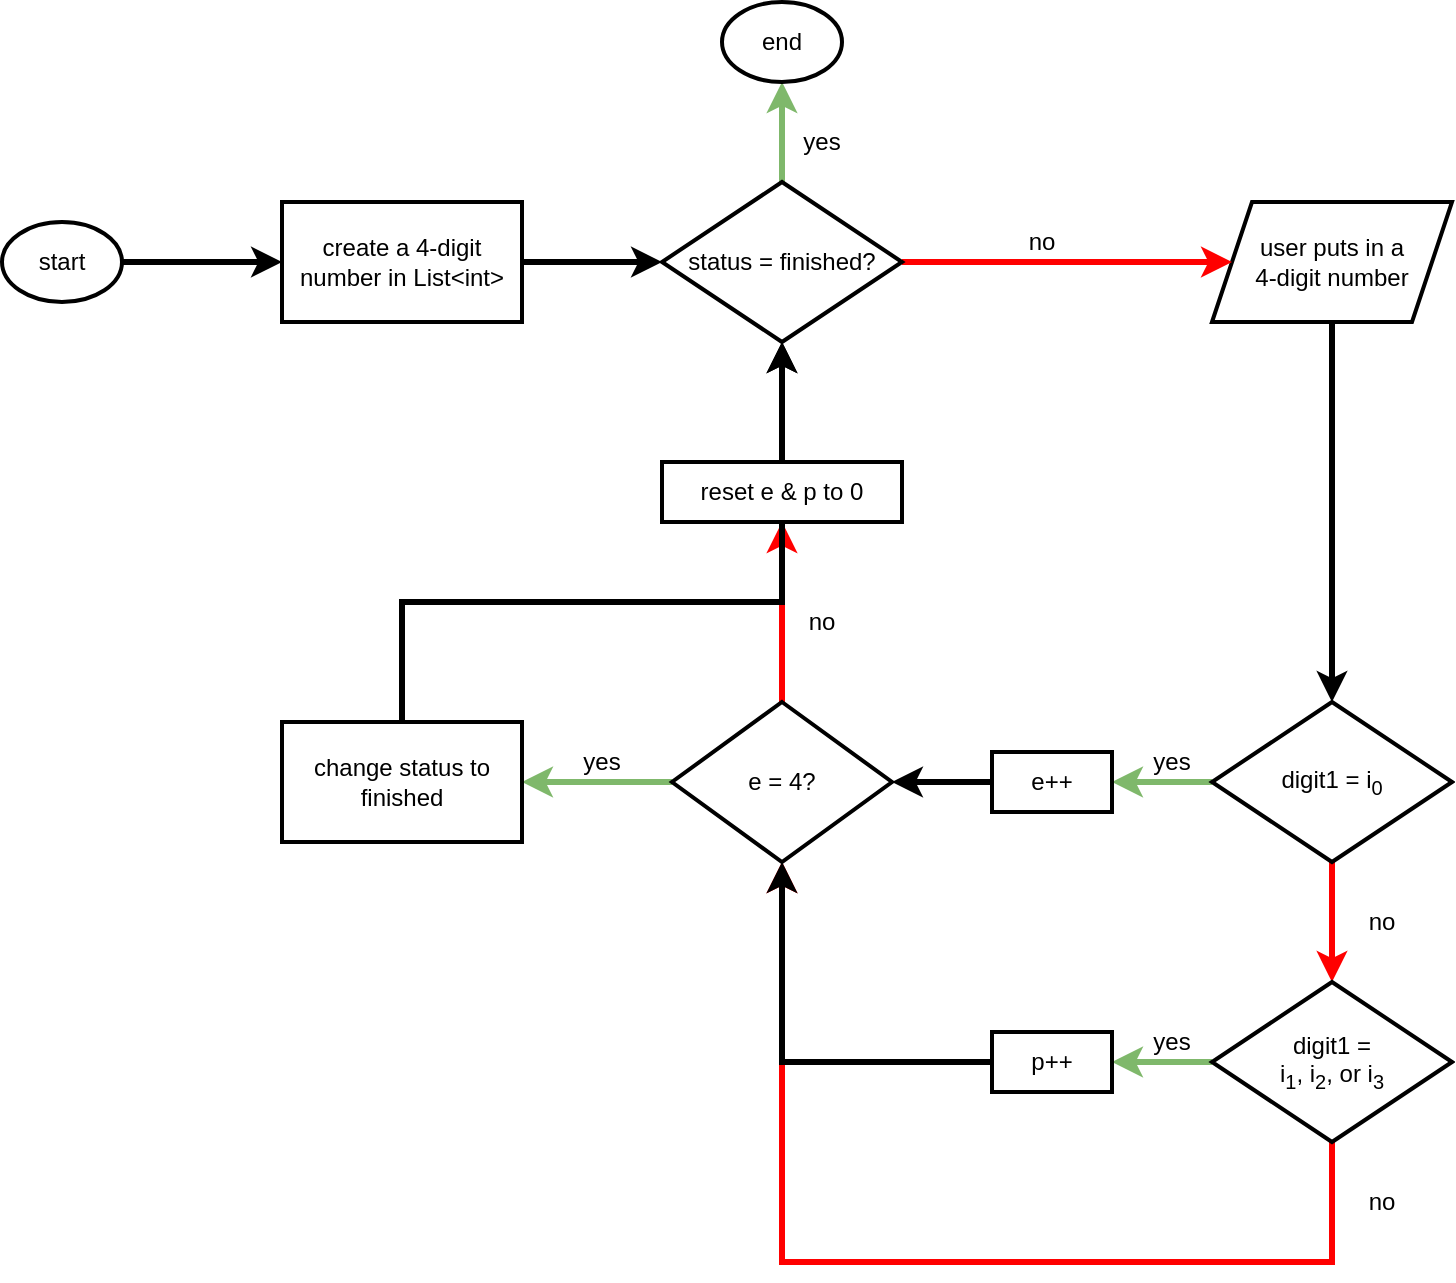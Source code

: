 <mxfile version="14.2.3" type="device" pages="3"><diagram id="eEEWntIweANcmAyibIgE" name="flowchart"><mxGraphModel dx="830" dy="696" grid="1" gridSize="10" guides="1" tooltips="1" connect="1" arrows="1" fold="1" page="1" pageScale="1" pageWidth="850" pageHeight="1100" math="0" shadow="0"><root><mxCell id="0"/><mxCell id="1" parent="0"/><mxCell id="wAcMHxJRF0NlVp4YO6au-5" value="" style="edgeStyle=orthogonalEdgeStyle;rounded=0;orthogonalLoop=1;jettySize=auto;html=1;strokeWidth=3;" parent="1" source="wAcMHxJRF0NlVp4YO6au-1" target="wAcMHxJRF0NlVp4YO6au-4" edge="1"><mxGeometry relative="1" as="geometry"/></mxCell><mxCell id="wAcMHxJRF0NlVp4YO6au-1" value="start" style="strokeWidth=2;html=1;shape=mxgraph.flowchart.start_1;whiteSpace=wrap;" parent="1" vertex="1"><mxGeometry x="40" y="290" width="60" height="40" as="geometry"/></mxCell><mxCell id="dHB0d3CoEUEIzUKpdXaI-4" value="" style="edgeStyle=orthogonalEdgeStyle;rounded=0;orthogonalLoop=1;jettySize=auto;html=1;strokeWidth=3;" parent="1" source="wAcMHxJRF0NlVp4YO6au-4" target="dHB0d3CoEUEIzUKpdXaI-3" edge="1"><mxGeometry relative="1" as="geometry"/></mxCell><mxCell id="wAcMHxJRF0NlVp4YO6au-4" value="create a 4-digit number in List&amp;lt;int&amp;gt;" style="whiteSpace=wrap;html=1;strokeWidth=2;" parent="1" vertex="1"><mxGeometry x="180" y="280" width="120" height="60" as="geometry"/></mxCell><mxCell id="wAcMHxJRF0NlVp4YO6au-13" value="" style="edgeStyle=orthogonalEdgeStyle;rounded=0;orthogonalLoop=1;jettySize=auto;html=1;strokeWidth=3;" parent="1" source="wAcMHxJRF0NlVp4YO6au-10" target="wAcMHxJRF0NlVp4YO6au-12" edge="1"><mxGeometry relative="1" as="geometry"/></mxCell><mxCell id="wAcMHxJRF0NlVp4YO6au-10" value="user puts in a&lt;br&gt;4-digit number" style="shape=parallelogram;perimeter=parallelogramPerimeter;whiteSpace=wrap;html=1;fixedSize=1;strokeWidth=2;" parent="1" vertex="1"><mxGeometry x="645" y="280" width="120" height="60" as="geometry"/></mxCell><mxCell id="wAcMHxJRF0NlVp4YO6au-15" value="" style="edgeStyle=orthogonalEdgeStyle;rounded=0;orthogonalLoop=1;jettySize=auto;html=1;fillColor=#6d8764;endSize=6;strokeWidth=3;strokeColor=#7FB86B;" parent="1" source="wAcMHxJRF0NlVp4YO6au-12" target="wAcMHxJRF0NlVp4YO6au-14" edge="1"><mxGeometry relative="1" as="geometry"/></mxCell><mxCell id="wAcMHxJRF0NlVp4YO6au-17" value="" style="edgeStyle=orthogonalEdgeStyle;rounded=0;orthogonalLoop=1;jettySize=auto;html=1;endSize=6;strokeWidth=3;fillColor=#e51400;strokeColor=#FF0000;" parent="1" source="wAcMHxJRF0NlVp4YO6au-12" target="wAcMHxJRF0NlVp4YO6au-16" edge="1"><mxGeometry relative="1" as="geometry"/></mxCell><mxCell id="wAcMHxJRF0NlVp4YO6au-12" value="digit1 = i&lt;sub&gt;0&lt;/sub&gt;" style="rhombus;whiteSpace=wrap;html=1;strokeWidth=2;" parent="1" vertex="1"><mxGeometry x="645" y="530" width="120" height="80" as="geometry"/></mxCell><mxCell id="wAcMHxJRF0NlVp4YO6au-21" value="" style="edgeStyle=orthogonalEdgeStyle;rounded=0;orthogonalLoop=1;jettySize=auto;html=1;endSize=6;strokeWidth=3;" parent="1" source="wAcMHxJRF0NlVp4YO6au-14" target="wAcMHxJRF0NlVp4YO6au-20" edge="1"><mxGeometry relative="1" as="geometry"/></mxCell><mxCell id="wAcMHxJRF0NlVp4YO6au-14" value="e++" style="whiteSpace=wrap;html=1;strokeWidth=2;" parent="1" vertex="1"><mxGeometry x="535" y="555" width="60" height="30" as="geometry"/></mxCell><mxCell id="wAcMHxJRF0NlVp4YO6au-19" value="" style="edgeStyle=orthogonalEdgeStyle;rounded=0;orthogonalLoop=1;jettySize=auto;html=1;endSize=6;strokeWidth=3;fillColor=#6d8764;strokeColor=#7FB86B;" parent="1" source="wAcMHxJRF0NlVp4YO6au-16" target="wAcMHxJRF0NlVp4YO6au-18" edge="1"><mxGeometry relative="1" as="geometry"/></mxCell><mxCell id="dHB0d3CoEUEIzUKpdXaI-10" style="edgeStyle=orthogonalEdgeStyle;rounded=0;orthogonalLoop=1;jettySize=auto;html=1;strokeWidth=3;fillColor=#e51400;strokeColor=#FF0000;" parent="1" source="wAcMHxJRF0NlVp4YO6au-16" target="wAcMHxJRF0NlVp4YO6au-20" edge="1"><mxGeometry relative="1" as="geometry"><Array as="points"><mxPoint x="705" y="810"/><mxPoint x="430" y="810"/></Array></mxGeometry></mxCell><mxCell id="wAcMHxJRF0NlVp4YO6au-16" value="digit1 = &lt;br&gt;i&lt;sub&gt;1&lt;/sub&gt;, i&lt;sub&gt;2&lt;/sub&gt;, or i&lt;sub&gt;3&lt;/sub&gt;" style="rhombus;whiteSpace=wrap;html=1;strokeWidth=2;" parent="1" vertex="1"><mxGeometry x="645" y="670" width="120" height="80" as="geometry"/></mxCell><mxCell id="dHB0d3CoEUEIzUKpdXaI-7" style="edgeStyle=orthogonalEdgeStyle;rounded=0;orthogonalLoop=1;jettySize=auto;html=1;strokeWidth=3;" parent="1" source="wAcMHxJRF0NlVp4YO6au-18" target="wAcMHxJRF0NlVp4YO6au-20" edge="1"><mxGeometry relative="1" as="geometry"/></mxCell><mxCell id="wAcMHxJRF0NlVp4YO6au-18" value="p++" style="whiteSpace=wrap;html=1;strokeWidth=2;" parent="1" vertex="1"><mxGeometry x="535" y="695" width="60" height="30" as="geometry"/></mxCell><mxCell id="dHB0d3CoEUEIzUKpdXaI-2" value="" style="edgeStyle=orthogonalEdgeStyle;rounded=0;orthogonalLoop=1;jettySize=auto;html=1;strokeWidth=3;strokeColor=#7FB86B;" parent="1" source="wAcMHxJRF0NlVp4YO6au-20" target="dHB0d3CoEUEIzUKpdXaI-1" edge="1"><mxGeometry relative="1" as="geometry"/></mxCell><mxCell id="dHB0d3CoEUEIzUKpdXaI-12" value="" style="edgeStyle=orthogonalEdgeStyle;rounded=0;orthogonalLoop=1;jettySize=auto;html=1;strokeWidth=3;fillColor=#e51400;strokeColor=#FF0000;" parent="1" source="wAcMHxJRF0NlVp4YO6au-20" target="dHB0d3CoEUEIzUKpdXaI-11" edge="1"><mxGeometry relative="1" as="geometry"/></mxCell><mxCell id="wAcMHxJRF0NlVp4YO6au-20" value="e = 4?" style="rhombus;whiteSpace=wrap;html=1;strokeWidth=2;" parent="1" vertex="1"><mxGeometry x="375" y="530" width="110" height="80" as="geometry"/></mxCell><mxCell id="dHB0d3CoEUEIzUKpdXaI-21" style="edgeStyle=orthogonalEdgeStyle;rounded=0;orthogonalLoop=1;jettySize=auto;html=1;strokeColor=#000000;strokeWidth=3;" parent="1" source="dHB0d3CoEUEIzUKpdXaI-1" target="dHB0d3CoEUEIzUKpdXaI-3" edge="1"><mxGeometry relative="1" as="geometry"><Array as="points"><mxPoint x="240" y="480"/><mxPoint x="430" y="480"/></Array></mxGeometry></mxCell><mxCell id="dHB0d3CoEUEIzUKpdXaI-1" value="change status to finished" style="whiteSpace=wrap;html=1;strokeWidth=2;" parent="1" vertex="1"><mxGeometry x="180" y="540" width="120" height="60" as="geometry"/></mxCell><mxCell id="dHB0d3CoEUEIzUKpdXaI-5" style="edgeStyle=orthogonalEdgeStyle;rounded=0;orthogonalLoop=1;jettySize=auto;html=1;fillColor=#e51400;strokeWidth=3;strokeColor=#FF0000;" parent="1" source="dHB0d3CoEUEIzUKpdXaI-3" target="wAcMHxJRF0NlVp4YO6au-10" edge="1"><mxGeometry relative="1" as="geometry"/></mxCell><mxCell id="dHB0d3CoEUEIzUKpdXaI-23" value="" style="edgeStyle=orthogonalEdgeStyle;rounded=0;orthogonalLoop=1;jettySize=auto;html=1;strokeWidth=3;strokeColor=#7FB86B;" parent="1" source="dHB0d3CoEUEIzUKpdXaI-3" target="dHB0d3CoEUEIzUKpdXaI-22" edge="1"><mxGeometry relative="1" as="geometry"/></mxCell><mxCell id="dHB0d3CoEUEIzUKpdXaI-3" value="status = finished?" style="rhombus;whiteSpace=wrap;html=1;strokeWidth=2;" parent="1" vertex="1"><mxGeometry x="370" y="270" width="120" height="80" as="geometry"/></mxCell><mxCell id="dHB0d3CoEUEIzUKpdXaI-13" style="edgeStyle=orthogonalEdgeStyle;rounded=0;orthogonalLoop=1;jettySize=auto;html=1;strokeWidth=3;" parent="1" source="dHB0d3CoEUEIzUKpdXaI-11" target="dHB0d3CoEUEIzUKpdXaI-3" edge="1"><mxGeometry relative="1" as="geometry"/></mxCell><mxCell id="dHB0d3CoEUEIzUKpdXaI-11" value="reset e &amp;amp; p to 0" style="whiteSpace=wrap;html=1;strokeWidth=2;" parent="1" vertex="1"><mxGeometry x="370" y="410" width="120" height="30" as="geometry"/></mxCell><mxCell id="dHB0d3CoEUEIzUKpdXaI-14" value="yes" style="text;html=1;strokeColor=none;fillColor=none;align=center;verticalAlign=middle;whiteSpace=wrap;rounded=0;" parent="1" vertex="1"><mxGeometry x="605" y="550" width="40" height="20" as="geometry"/></mxCell><mxCell id="dHB0d3CoEUEIzUKpdXaI-15" value="no" style="text;html=1;strokeColor=none;fillColor=none;align=center;verticalAlign=middle;whiteSpace=wrap;rounded=0;" parent="1" vertex="1"><mxGeometry x="430" y="480" width="40" height="20" as="geometry"/></mxCell><mxCell id="dHB0d3CoEUEIzUKpdXaI-16" value="no" style="text;html=1;strokeColor=none;fillColor=none;align=center;verticalAlign=middle;whiteSpace=wrap;rounded=0;" parent="1" vertex="1"><mxGeometry x="710" y="630" width="40" height="20" as="geometry"/></mxCell><mxCell id="dHB0d3CoEUEIzUKpdXaI-17" value="no" style="text;html=1;strokeColor=none;fillColor=none;align=center;verticalAlign=middle;whiteSpace=wrap;rounded=0;" parent="1" vertex="1"><mxGeometry x="710" y="770" width="40" height="20" as="geometry"/></mxCell><mxCell id="dHB0d3CoEUEIzUKpdXaI-18" value="yes" style="text;html=1;strokeColor=none;fillColor=none;align=center;verticalAlign=middle;whiteSpace=wrap;rounded=0;" parent="1" vertex="1"><mxGeometry x="320" y="550" width="40" height="20" as="geometry"/></mxCell><mxCell id="dHB0d3CoEUEIzUKpdXaI-19" value="yes" style="text;html=1;strokeColor=none;fillColor=none;align=center;verticalAlign=middle;whiteSpace=wrap;rounded=0;" parent="1" vertex="1"><mxGeometry x="605" y="690" width="40" height="20" as="geometry"/></mxCell><mxCell id="dHB0d3CoEUEIzUKpdXaI-22" value="end" style="ellipse;whiteSpace=wrap;html=1;strokeWidth=2;" parent="1" vertex="1"><mxGeometry x="400" y="180" width="60" height="40" as="geometry"/></mxCell><mxCell id="dHB0d3CoEUEIzUKpdXaI-24" value="no" style="text;html=1;strokeColor=none;fillColor=none;align=center;verticalAlign=middle;whiteSpace=wrap;rounded=0;" parent="1" vertex="1"><mxGeometry x="540" y="290" width="40" height="20" as="geometry"/></mxCell><mxCell id="dHB0d3CoEUEIzUKpdXaI-25" value="yes" style="text;html=1;strokeColor=none;fillColor=none;align=center;verticalAlign=middle;whiteSpace=wrap;rounded=0;" parent="1" vertex="1"><mxGeometry x="430" y="240" width="40" height="20" as="geometry"/></mxCell></root></mxGraphModel></diagram><diagram id="y25XoA1oT75VdajHWyoZ" name="uml"><mxGraphModel dx="830" dy="696" grid="1" gridSize="10" guides="1" tooltips="1" connect="1" arrows="1" fold="1" page="1" pageScale="1" pageWidth="1100" pageHeight="850" math="0" shadow="0"><root><mxCell id="ordfSDUIUT62r8KFp3bP-0"/><mxCell id="ordfSDUIUT62r8KFp3bP-1" parent="ordfSDUIUT62r8KFp3bP-0"/><mxCell id="Qz-0mbQEItcY9GSikI8e-5" style="edgeStyle=orthogonalEdgeStyle;rounded=0;orthogonalLoop=1;jettySize=auto;html=1;startArrow=none;startFill=0;endArrow=oval;endFill=0;" parent="ordfSDUIUT62r8KFp3bP-1" source="Pn0JoGS5vE_hSLlbmWjL-12" target="Pn0JoGS5vE_hSLlbmWjL-16" edge="1"><mxGeometry relative="1" as="geometry"/></mxCell><mxCell id="Pn0JoGS5vE_hSLlbmWjL-12" value="BACRoundDBDao" style="swimlane;fontStyle=1;align=center;verticalAlign=top;childLayout=stackLayout;horizontal=1;startSize=26;horizontalStack=0;resizeParent=1;resizeParentMax=0;resizeLast=0;collapsible=1;marginBottom=0;strokeColor=#9673a6;fillColor=#e1d5e7;" parent="ordfSDUIUT62r8KFp3bP-1" vertex="1"><mxGeometry x="577.5" y="80" width="245" height="86" as="geometry"/></mxCell><mxCell id="Pn0JoGS5vE_hSLlbmWjL-14" value="" style="line;strokeWidth=1;fillColor=none;align=left;verticalAlign=middle;spacingTop=-1;spacingLeft=3;spacingRight=3;rotatable=0;labelPosition=right;points=[];portConstraint=eastwest;" parent="Pn0JoGS5vE_hSLlbmWjL-12" vertex="1"><mxGeometry y="26" width="245" height="8" as="geometry"/></mxCell><mxCell id="Ht4Al09O_OF_--nByN5p-3" value="- addRoundsForGame(List&lt;Game&gt;): void" style="text;strokeColor=none;fillColor=none;align=left;verticalAlign=top;spacingLeft=4;spacingRight=4;overflow=hidden;rotatable=0;points=[[0,0.5],[1,0.5]];portConstraint=eastwest;" parent="Pn0JoGS5vE_hSLlbmWjL-12" vertex="1"><mxGeometry y="34" width="245" height="26" as="geometry"/></mxCell><mxCell id="Ht4Al09O_OF_--nByN5p-4" value="- getRoundForGame(Game): List&lt;Round&gt;" style="text;strokeColor=none;fillColor=none;align=left;verticalAlign=top;spacingLeft=4;spacingRight=4;overflow=hidden;rotatable=0;points=[[0,0.5],[1,0.5]];portConstraint=eastwest;" parent="Pn0JoGS5vE_hSLlbmWjL-12" vertex="1"><mxGeometry y="60" width="245" height="26" as="geometry"/></mxCell><mxCell id="Qz-0mbQEItcY9GSikI8e-2" style="edgeStyle=orthogonalEdgeStyle;rounded=0;orthogonalLoop=1;jettySize=auto;html=1;startArrow=diamond;startFill=1;endArrow=classic;endFill=1;" parent="ordfSDUIUT62r8KFp3bP-1" source="Pn0JoGS5vE_hSLlbmWjL-20" target="bRZ6mUOahVQjsQu5yNh2-4" edge="1"><mxGeometry relative="1" as="geometry"><Array as="points"><mxPoint x="700" y="460"/><mxPoint x="388" y="460"/></Array></mxGeometry></mxCell><mxCell id="Qz-0mbQEItcY9GSikI8e-3" style="edgeStyle=orthogonalEdgeStyle;rounded=0;orthogonalLoop=1;jettySize=auto;html=1;startArrow=diamond;startFill=1;endArrow=classic;endFill=1;" parent="ordfSDUIUT62r8KFp3bP-1" source="Pn0JoGS5vE_hSLlbmWjL-20" target="Pn0JoGS5vE_hSLlbmWjL-16" edge="1"><mxGeometry relative="1" as="geometry"><Array as="points"><mxPoint x="700" y="350"/><mxPoint x="700" y="350"/></Array></mxGeometry></mxCell><mxCell id="Qz-0mbQEItcY9GSikI8e-4" style="edgeStyle=orthogonalEdgeStyle;rounded=0;orthogonalLoop=1;jettySize=auto;html=1;startArrow=diamond;startFill=1;endArrow=classic;endFill=1;" parent="ordfSDUIUT62r8KFp3bP-1" source="Pn0JoGS5vE_hSLlbmWjL-20" target="4farnUfuCc4jU8cDcAWf-4" edge="1"><mxGeometry relative="1" as="geometry"><Array as="points"><mxPoint x="700" y="460"/><mxPoint x="975" y="460"/></Array></mxGeometry></mxCell><mxCell id="Pn0JoGS5vE_hSLlbmWjL-16" value="BACRoundDao" style="swimlane;fontStyle=1;align=center;verticalAlign=top;childLayout=stackLayout;horizontal=1;startSize=26;horizontalStack=0;resizeParent=1;resizeParentMax=0;resizeLast=0;collapsible=1;marginBottom=0;strokeColor=#9673a6;fillColor=#e1d5e7;" parent="ordfSDUIUT62r8KFp3bP-1" vertex="1"><mxGeometry x="577.5" y="200" width="245" height="164" as="geometry"/></mxCell><mxCell id="Pn0JoGS5vE_hSLlbmWjL-18" value="" style="line;strokeWidth=1;fillColor=none;align=left;verticalAlign=middle;spacingTop=-1;spacingLeft=3;spacingRight=3;rotatable=0;labelPosition=right;points=[];portConstraint=eastwest;" parent="Pn0JoGS5vE_hSLlbmWjL-16" vertex="1"><mxGeometry y="26" width="245" height="8" as="geometry"/></mxCell><mxCell id="Pn0JoGS5vE_hSLlbmWjL-15" value="+ addRound (Round round): Round" style="text;strokeColor=none;fillColor=none;align=left;verticalAlign=top;spacingLeft=4;spacingRight=4;overflow=hidden;rotatable=0;points=[[0,0.5],[1,0.5]];portConstraint=eastwest;" parent="Pn0JoGS5vE_hSLlbmWjL-16" vertex="1"><mxGeometry y="34" width="245" height="26" as="geometry"/></mxCell><mxCell id="wUybiS6ZbPXK7Poq_I9J-6" value="+ getRound(int): Round" style="text;strokeColor=none;fillColor=none;align=left;verticalAlign=top;spacingLeft=4;spacingRight=4;overflow=hidden;rotatable=0;points=[[0,0.5],[1,0.5]];portConstraint=eastwest;" parent="Pn0JoGS5vE_hSLlbmWjL-16" vertex="1"><mxGeometry y="60" width="245" height="26" as="geometry"/></mxCell><mxCell id="wUybiS6ZbPXK7Poq_I9J-4" value="+ getAllRounds(): List&lt;Round&gt;" style="text;strokeColor=none;fillColor=none;align=left;verticalAlign=top;spacingLeft=4;spacingRight=4;overflow=hidden;rotatable=0;points=[[0,0.5],[1,0.5]];portConstraint=eastwest;" parent="Pn0JoGS5vE_hSLlbmWjL-16" vertex="1"><mxGeometry y="86" width="245" height="26" as="geometry"/></mxCell><mxCell id="Ht4Al09O_OF_--nByN5p-1" value="+ getAllRoundsByGameId(int): List&lt;Game&gt;" style="text;strokeColor=none;fillColor=none;align=left;verticalAlign=top;spacingLeft=4;spacingRight=4;overflow=hidden;rotatable=0;points=[[0,0.5],[1,0.5]];portConstraint=eastwest;" parent="Pn0JoGS5vE_hSLlbmWjL-16" vertex="1"><mxGeometry y="112" width="245" height="26" as="geometry"/></mxCell><mxCell id="Ht4Al09O_OF_--nByN5p-5" value="+ deleteRoundById(int): void" style="text;strokeColor=none;fillColor=none;align=left;verticalAlign=top;spacingLeft=4;spacingRight=4;overflow=hidden;rotatable=0;points=[[0,0.5],[1,0.5]];portConstraint=eastwest;" parent="Pn0JoGS5vE_hSLlbmWjL-16" vertex="1"><mxGeometry y="138" width="245" height="26" as="geometry"/></mxCell><mxCell id="Qz-0mbQEItcY9GSikI8e-1" style="edgeStyle=orthogonalEdgeStyle;rounded=0;orthogonalLoop=1;jettySize=auto;html=1;startArrow=diamond;startFill=1;endArrow=classic;endFill=1;" parent="ordfSDUIUT62r8KFp3bP-1" source="Pn0JoGS5vE_hSLlbmWjL-8" target="Pn0JoGS5vE_hSLlbmWjL-20" edge="1"><mxGeometry relative="1" as="geometry"/></mxCell><mxCell id="Qz-0mbQEItcY9GSikI8e-0" style="edgeStyle=orthogonalEdgeStyle;rounded=0;orthogonalLoop=1;jettySize=auto;html=1;startArrow=none;startFill=0;endArrow=oval;endFill=0;" parent="ordfSDUIUT62r8KFp3bP-1" source="bRZ6mUOahVQjsQu5yNh2-0" target="bRZ6mUOahVQjsQu5yNh2-4" edge="1"><mxGeometry relative="1" as="geometry"/></mxCell><mxCell id="bRZ6mUOahVQjsQu5yNh2-0" value="BACGuessDBDao" style="swimlane;fontStyle=1;align=center;verticalAlign=top;childLayout=stackLayout;horizontal=1;startSize=26;horizontalStack=0;resizeParent=1;resizeParentMax=0;resizeLast=0;collapsible=1;marginBottom=0;strokeColor=#9673a6;fillColor=#e1d5e7;" parent="ordfSDUIUT62r8KFp3bP-1" vertex="1"><mxGeometry x="287.5" y="80" width="200" height="34" as="geometry"/></mxCell><mxCell id="bRZ6mUOahVQjsQu5yNh2-2" value="" style="line;strokeWidth=1;fillColor=none;align=left;verticalAlign=middle;spacingTop=-1;spacingLeft=3;spacingRight=3;rotatable=0;labelPosition=right;points=[];portConstraint=eastwest;" parent="bRZ6mUOahVQjsQu5yNh2-0" vertex="1"><mxGeometry y="26" width="200" height="8" as="geometry"/></mxCell><mxCell id="bRZ6mUOahVQjsQu5yNh2-4" value="BACGuessDao" style="swimlane;fontStyle=1;align=center;verticalAlign=top;childLayout=stackLayout;horizontal=1;startSize=26;horizontalStack=0;resizeParent=1;resizeParentMax=0;resizeLast=0;collapsible=1;marginBottom=0;strokeColor=#9673a6;fillColor=#e1d5e7;" parent="ordfSDUIUT62r8KFp3bP-1" vertex="1"><mxGeometry x="287.5" y="200" width="200" height="112" as="geometry"/></mxCell><mxCell id="bRZ6mUOahVQjsQu5yNh2-6" value="" style="line;strokeWidth=1;fillColor=none;align=left;verticalAlign=middle;spacingTop=-1;spacingLeft=3;spacingRight=3;rotatable=0;labelPosition=right;points=[];portConstraint=eastwest;" parent="bRZ6mUOahVQjsQu5yNh2-4" vertex="1"><mxGeometry y="26" width="200" height="8" as="geometry"/></mxCell><mxCell id="bRZ6mUOahVQjsQu5yNh2-7" value="+ addGuess(String): Guess" style="text;strokeColor=none;fillColor=none;align=left;verticalAlign=top;spacingLeft=4;spacingRight=4;overflow=hidden;rotatable=0;points=[[0,0.5],[1,0.5]];portConstraint=eastwest;" parent="bRZ6mUOahVQjsQu5yNh2-4" vertex="1"><mxGeometry y="34" width="200" height="26" as="geometry"/></mxCell><mxCell id="Ht4Al09O_OF_--nByN5p-6" value="+ getAllGuesses(): List&lt;Guess&gt;" style="text;strokeColor=none;fillColor=none;align=left;verticalAlign=top;spacingLeft=4;spacingRight=4;overflow=hidden;rotatable=0;points=[[0,0.5],[1,0.5]];portConstraint=eastwest;" parent="bRZ6mUOahVQjsQu5yNh2-4" vertex="1"><mxGeometry y="60" width="200" height="26" as="geometry"/></mxCell><mxCell id="Ht4Al09O_OF_--nByN5p-7" value="+ deleteGuessById(int): void" style="text;strokeColor=none;fillColor=none;align=left;verticalAlign=top;spacingLeft=4;spacingRight=4;overflow=hidden;rotatable=0;points=[[0,0.5],[1,0.5]];portConstraint=eastwest;" parent="bRZ6mUOahVQjsQu5yNh2-4" vertex="1"><mxGeometry y="86" width="200" height="26" as="geometry"/></mxCell><mxCell id="Qz-0mbQEItcY9GSikI8e-6" style="edgeStyle=orthogonalEdgeStyle;rounded=0;orthogonalLoop=1;jettySize=auto;html=1;entryX=0.5;entryY=0;entryDx=0;entryDy=0;startArrow=none;startFill=0;endArrow=oval;endFill=0;" parent="ordfSDUIUT62r8KFp3bP-1" source="4farnUfuCc4jU8cDcAWf-0" target="4farnUfuCc4jU8cDcAWf-4" edge="1"><mxGeometry relative="1" as="geometry"/></mxCell><mxCell id="4farnUfuCc4jU8cDcAWf-0" value="BACGameDBDao" style="swimlane;fontStyle=1;align=center;verticalAlign=top;childLayout=stackLayout;horizontal=1;startSize=26;horizontalStack=0;resizeParent=1;resizeParentMax=0;resizeLast=0;collapsible=1;marginBottom=0;strokeColor=#9673a6;fillColor=#e1d5e7;" parent="ordfSDUIUT62r8KFp3bP-1" vertex="1"><mxGeometry x="870" y="80" width="210" height="34" as="geometry"/></mxCell><mxCell id="4farnUfuCc4jU8cDcAWf-2" value="" style="line;strokeWidth=1;fillColor=none;align=left;verticalAlign=middle;spacingTop=-1;spacingLeft=3;spacingRight=3;rotatable=0;labelPosition=right;points=[];portConstraint=eastwest;" parent="4farnUfuCc4jU8cDcAWf-0" vertex="1"><mxGeometry y="26" width="210" height="8" as="geometry"/></mxCell><mxCell id="4farnUfuCc4jU8cDcAWf-4" value="BACGameDao" style="swimlane;fontStyle=1;align=center;verticalAlign=top;childLayout=stackLayout;horizontal=1;startSize=26;horizontalStack=0;resizeParent=1;resizeParentMax=0;resizeLast=0;collapsible=1;marginBottom=0;strokeColor=#9673a6;fillColor=#e1d5e7;" parent="ordfSDUIUT62r8KFp3bP-1" vertex="1"><mxGeometry x="870" y="200" width="210" height="164" as="geometry"/></mxCell><mxCell id="4farnUfuCc4jU8cDcAWf-6" value="" style="line;strokeWidth=1;fillColor=none;align=left;verticalAlign=middle;spacingTop=-1;spacingLeft=3;spacingRight=3;rotatable=0;labelPosition=right;points=[];portConstraint=eastwest;" parent="4farnUfuCc4jU8cDcAWf-4" vertex="1"><mxGeometry y="26" width="210" height="8" as="geometry"/></mxCell><mxCell id="4farnUfuCc4jU8cDcAWf-7" value="+ addGame(String): Game" style="text;strokeColor=none;fillColor=none;align=left;verticalAlign=top;spacingLeft=4;spacingRight=4;overflow=hidden;rotatable=0;points=[[0,0.5],[1,0.5]];portConstraint=eastwest;" parent="4farnUfuCc4jU8cDcAWf-4" vertex="1"><mxGeometry y="34" width="210" height="26" as="geometry"/></mxCell><mxCell id="4farnUfuCc4jU8cDcAWf-8" value="+ getAllGames(): List&lt;Game&gt;" style="text;strokeColor=none;fillColor=none;align=left;verticalAlign=top;spacingLeft=4;spacingRight=4;overflow=hidden;rotatable=0;points=[[0,0.5],[1,0.5]];portConstraint=eastwest;" parent="4farnUfuCc4jU8cDcAWf-4" vertex="1"><mxGeometry y="60" width="210" height="26" as="geometry"/></mxCell><mxCell id="4farnUfuCc4jU8cDcAWf-9" value="+ getGame(int): Game" style="text;strokeColor=none;fillColor=none;align=left;verticalAlign=top;spacingLeft=4;spacingRight=4;overflow=hidden;rotatable=0;points=[[0,0.5],[1,0.5]];portConstraint=eastwest;" parent="4farnUfuCc4jU8cDcAWf-4" vertex="1"><mxGeometry y="86" width="210" height="26" as="geometry"/></mxCell><mxCell id="Ht4Al09O_OF_--nByN5p-0" value="+ updateGame(Game, Round): void" style="text;strokeColor=none;fillColor=none;align=left;verticalAlign=top;spacingLeft=4;spacingRight=4;overflow=hidden;rotatable=0;points=[[0,0.5],[1,0.5]];portConstraint=eastwest;" parent="4farnUfuCc4jU8cDcAWf-4" vertex="1"><mxGeometry y="112" width="210" height="26" as="geometry"/></mxCell><mxCell id="Ht4Al09O_OF_--nByN5p-2" value="+ deleteGameById(int): void" style="text;strokeColor=none;fillColor=none;align=left;verticalAlign=top;spacingLeft=4;spacingRight=4;overflow=hidden;rotatable=0;points=[[0,0.5],[1,0.5]];portConstraint=eastwest;" parent="4farnUfuCc4jU8cDcAWf-4" vertex="1"><mxGeometry y="138" width="210" height="26" as="geometry"/></mxCell><mxCell id="Qz-0mbQEItcY9GSikI8e-7" style="edgeStyle=orthogonalEdgeStyle;rounded=0;orthogonalLoop=1;jettySize=auto;html=1;startArrow=none;startFill=0;endArrow=oval;endFill=0;" parent="ordfSDUIUT62r8KFp3bP-1" target="Pn0JoGS5vE_hSLlbmWjL-20" edge="1"><mxGeometry relative="1" as="geometry"><mxPoint x="895" y="618" as="sourcePoint"/><Array as="points"><mxPoint x="895" y="605"/></Array></mxGeometry></mxCell><mxCell id="Pn0JoGS5vE_hSLlbmWjL-24" value="BACServiceImpl" style="swimlane;fontStyle=1;align=center;verticalAlign=top;childLayout=stackLayout;horizontal=1;startSize=26;horizontalStack=0;resizeParent=1;resizeParentMax=0;resizeLast=0;collapsible=1;marginBottom=0;strokeColor=#9673a6;fillColor=#e1d5e7;" parent="ordfSDUIUT62r8KFp3bP-1" vertex="1"><mxGeometry x="895" y="588" width="160" height="34" as="geometry"/></mxCell><mxCell id="Pn0JoGS5vE_hSLlbmWjL-26" value="" style="line;strokeWidth=1;fillColor=none;align=left;verticalAlign=middle;spacingTop=-1;spacingLeft=3;spacingRight=3;rotatable=0;labelPosition=right;points=[];portConstraint=eastwest;" parent="Pn0JoGS5vE_hSLlbmWjL-24" vertex="1"><mxGeometry y="26" width="160" height="8" as="geometry"/></mxCell><mxCell id="wUybiS6ZbPXK7Poq_I9J-7" value="Game" style="swimlane;fontStyle=1;align=center;verticalAlign=top;childLayout=stackLayout;horizontal=1;startSize=26;horizontalStack=0;resizeParent=1;resizeParentMax=0;resizeLast=0;collapsible=1;marginBottom=0;fillColor=#dae8fc;strokeColor=#6c8ebf;" parent="ordfSDUIUT62r8KFp3bP-1" vertex="1"><mxGeometry x="80" y="40" width="160" height="130" as="geometry"/></mxCell><mxCell id="amoo8X0Jgfo_c8z0lhqF-2" value="- gameId: int" style="text;strokeColor=none;fillColor=none;align=left;verticalAlign=top;spacingLeft=4;spacingRight=4;overflow=hidden;rotatable=0;points=[[0,0.5],[1,0.5]];portConstraint=eastwest;" parent="wUybiS6ZbPXK7Poq_I9J-7" vertex="1"><mxGeometry y="26" width="160" height="26" as="geometry"/></mxCell><mxCell id="wUybiS6ZbPXK7Poq_I9J-8" value="- answer: String" style="text;strokeColor=none;fillColor=none;align=left;verticalAlign=top;spacingLeft=4;spacingRight=4;overflow=hidden;rotatable=0;points=[[0,0.5],[1,0.5]];portConstraint=eastwest;" parent="wUybiS6ZbPXK7Poq_I9J-7" vertex="1"><mxGeometry y="52" width="160" height="26" as="geometry"/></mxCell><mxCell id="Ht4Al09O_OF_--nByN5p-8" value="- inProgress: Boolean" style="text;strokeColor=none;fillColor=none;align=left;verticalAlign=top;spacingLeft=4;spacingRight=4;overflow=hidden;rotatable=0;points=[[0,0.5],[1,0.5]];portConstraint=eastwest;" parent="wUybiS6ZbPXK7Poq_I9J-7" vertex="1"><mxGeometry y="78" width="160" height="26" as="geometry"/></mxCell><mxCell id="kktUICHuNP-lnMOBnkjr-0" value="- rounds: List&lt;Round&gt;" style="text;strokeColor=none;fillColor=none;align=left;verticalAlign=top;spacingLeft=4;spacingRight=4;overflow=hidden;rotatable=0;points=[[0,0.5],[1,0.5]];portConstraint=eastwest;" parent="wUybiS6ZbPXK7Poq_I9J-7" vertex="1"><mxGeometry y="104" width="160" height="26" as="geometry"/></mxCell><mxCell id="Pn0JoGS5vE_hSLlbmWjL-0" value="Round" style="swimlane;fontStyle=1;align=center;verticalAlign=top;childLayout=stackLayout;horizontal=1;startSize=26;horizontalStack=0;resizeParent=1;resizeParentMax=0;resizeLast=0;collapsible=1;marginBottom=0;fillColor=#dae8fc;strokeColor=#6c8ebf;" parent="ordfSDUIUT62r8KFp3bP-1" vertex="1"><mxGeometry x="80" y="190" width="160" height="182" as="geometry"/></mxCell><mxCell id="wUybiS6ZbPXK7Poq_I9J-5" value="- roundNumber: int" style="text;strokeColor=none;fillColor=none;align=left;verticalAlign=top;spacingLeft=4;spacingRight=4;overflow=hidden;rotatable=0;points=[[0,0.5],[1,0.5]];portConstraint=eastwest;" parent="Pn0JoGS5vE_hSLlbmWjL-0" vertex="1"><mxGeometry y="26" width="160" height="26" as="geometry"/></mxCell><mxCell id="Pn0JoGS5vE_hSLlbmWjL-5" value="- guessId: int" style="text;strokeColor=none;fillColor=none;align=left;verticalAlign=top;spacingLeft=4;spacingRight=4;overflow=hidden;rotatable=0;points=[[0,0.5],[1,0.5]];portConstraint=eastwest;" parent="Pn0JoGS5vE_hSLlbmWjL-0" vertex="1"><mxGeometry y="52" width="160" height="26" as="geometry"/></mxCell><mxCell id="Ht4Al09O_OF_--nByN5p-9" value="- gameId: int" style="text;strokeColor=none;fillColor=none;align=left;verticalAlign=top;spacingLeft=4;spacingRight=4;overflow=hidden;rotatable=0;points=[[0,0.5],[1,0.5]];portConstraint=eastwest;" parent="Pn0JoGS5vE_hSLlbmWjL-0" vertex="1"><mxGeometry y="78" width="160" height="26" as="geometry"/></mxCell><mxCell id="Ht4Al09O_OF_--nByN5p-10" value="- guess: String" style="text;strokeColor=none;fillColor=none;align=left;verticalAlign=top;spacingLeft=4;spacingRight=4;overflow=hidden;rotatable=0;points=[[0,0.5],[1,0.5]];portConstraint=eastwest;" parent="Pn0JoGS5vE_hSLlbmWjL-0" vertex="1"><mxGeometry y="104" width="160" height="26" as="geometry"/></mxCell><mxCell id="Pn0JoGS5vE_hSLlbmWjL-6" value="- time: LocalDateTime" style="text;strokeColor=none;fillColor=none;align=left;verticalAlign=top;spacingLeft=4;spacingRight=4;overflow=hidden;rotatable=0;points=[[0,0.5],[1,0.5]];portConstraint=eastwest;" parent="Pn0JoGS5vE_hSLlbmWjL-0" vertex="1"><mxGeometry y="130" width="160" height="26" as="geometry"/></mxCell><mxCell id="Ht4Al09O_OF_--nByN5p-11" value="- result: String" style="text;strokeColor=none;fillColor=none;align=left;verticalAlign=top;spacingLeft=4;spacingRight=4;overflow=hidden;rotatable=0;points=[[0,0.5],[1,0.5]];portConstraint=eastwest;" parent="Pn0JoGS5vE_hSLlbmWjL-0" vertex="1"><mxGeometry y="156" width="160" height="26" as="geometry"/></mxCell><mxCell id="bRZ6mUOahVQjsQu5yNh2-8" value="Guess" style="swimlane;fontStyle=1;align=center;verticalAlign=top;childLayout=stackLayout;horizontal=1;startSize=26;horizontalStack=0;resizeParent=1;resizeParentMax=0;resizeLast=0;collapsible=1;marginBottom=0;fillColor=#dae8fc;strokeColor=#6c8ebf;" parent="ordfSDUIUT62r8KFp3bP-1" vertex="1"><mxGeometry x="79" y="394" width="160" height="104" as="geometry"/></mxCell><mxCell id="bRZ6mUOahVQjsQu5yNh2-9" value="- guessId: int" style="text;strokeColor=none;fillColor=none;align=left;verticalAlign=top;spacingLeft=4;spacingRight=4;overflow=hidden;rotatable=0;points=[[0,0.5],[1,0.5]];portConstraint=eastwest;" parent="bRZ6mUOahVQjsQu5yNh2-8" vertex="1"><mxGeometry y="26" width="160" height="26" as="geometry"/></mxCell><mxCell id="iH-A-2JS3zpXAQhmdwOH-0" value="- guess: String" style="text;strokeColor=none;fillColor=none;align=left;verticalAlign=top;spacingLeft=4;spacingRight=4;overflow=hidden;rotatable=0;points=[[0,0.5],[1,0.5]];portConstraint=eastwest;" parent="bRZ6mUOahVQjsQu5yNh2-8" vertex="1"><mxGeometry y="52" width="160" height="26" as="geometry"/></mxCell><mxCell id="iH-A-2JS3zpXAQhmdwOH-1" value="- time: LocalDateTime" style="text;strokeColor=none;fillColor=none;align=left;verticalAlign=top;spacingLeft=4;spacingRight=4;overflow=hidden;rotatable=0;points=[[0,0.5],[1,0.5]];portConstraint=eastwest;" parent="bRZ6mUOahVQjsQu5yNh2-8" vertex="1"><mxGeometry y="78" width="160" height="26" as="geometry"/></mxCell><mxCell id="Pn0JoGS5vE_hSLlbmWjL-20" value="BACService" style="swimlane;fontStyle=1;align=center;verticalAlign=top;childLayout=stackLayout;horizontal=1;startSize=26;horizontalStack=0;resizeParent=1;resizeParentMax=0;resizeLast=0;collapsible=1;marginBottom=0;strokeColor=#9673a6;fillColor=#e1d5e7;" parent="ordfSDUIUT62r8KFp3bP-1" vertex="1"><mxGeometry x="545" y="510" width="310" height="190" as="geometry"/></mxCell><mxCell id="Pn0JoGS5vE_hSLlbmWjL-22" value="" style="line;strokeWidth=1;fillColor=none;align=left;verticalAlign=middle;spacingTop=-1;spacingLeft=3;spacingRight=3;rotatable=0;labelPosition=right;points=[];portConstraint=eastwest;" parent="Pn0JoGS5vE_hSLlbmWjL-20" vertex="1"><mxGeometry y="26" width="310" height="8" as="geometry"/></mxCell><mxCell id="iRRboPkgpYnW9J9lw1l0-0" value="+ createAnswer(): String" style="text;strokeColor=none;fillColor=none;align=left;verticalAlign=top;spacingLeft=4;spacingRight=4;overflow=hidden;rotatable=0;points=[[0,0.5],[1,0.5]];portConstraint=eastwest;" parent="Pn0JoGS5vE_hSLlbmWjL-20" vertex="1"><mxGeometry y="34" width="310" height="26" as="geometry"/></mxCell><mxCell id="wUybiS6ZbPXK7Poq_I9J-3" value="+ hideListAnswers(List&lt;Game&gt;): List&lt;Game&gt;" style="text;strokeColor=none;fillColor=none;align=left;verticalAlign=top;spacingLeft=4;spacingRight=4;overflow=hidden;rotatable=0;points=[[0,0.5],[1,0.5]];portConstraint=eastwest;" parent="Pn0JoGS5vE_hSLlbmWjL-20" vertex="1"><mxGeometry y="60" width="310" height="26" as="geometry"/></mxCell><mxCell id="iH-A-2JS3zpXAQhmdwOH-3" value="+ hideAnswer(Game): Game" style="text;strokeColor=none;fillColor=none;align=left;verticalAlign=top;spacingLeft=4;spacingRight=4;overflow=hidden;rotatable=0;points=[[0,0.5],[1,0.5]];portConstraint=eastwest;" parent="Pn0JoGS5vE_hSLlbmWjL-20" vertex="1"><mxGeometry y="86" width="310" height="26" as="geometry"/></mxCell><mxCell id="Ht4Al09O_OF_--nByN5p-16" value="+ validateGuess(String): Boolean" style="text;strokeColor=none;fillColor=none;align=left;verticalAlign=top;spacingLeft=4;spacingRight=4;overflow=hidden;rotatable=0;points=[[0,0.5],[1,0.5]];portConstraint=eastwest;" parent="Pn0JoGS5vE_hSLlbmWjL-20" vertex="1"><mxGeometry y="112" width="310" height="26" as="geometry"/></mxCell><mxCell id="Ht4Al09O_OF_--nByN5p-17" value="+ scoreGuess(String, String): Map&lt;String, Integer&gt;" style="text;strokeColor=none;fillColor=none;align=left;verticalAlign=top;spacingLeft=4;spacingRight=4;overflow=hidden;rotatable=0;points=[[0,0.5],[1,0.5]];portConstraint=eastwest;" parent="Pn0JoGS5vE_hSLlbmWjL-20" vertex="1"><mxGeometry y="138" width="310" height="26" as="geometry"/></mxCell><mxCell id="Ht4Al09O_OF_--nByN5p-18" value="+ completeGame(Game, Map&lt;String, Integer&gt;): Game" style="text;strokeColor=none;fillColor=none;align=left;verticalAlign=top;spacingLeft=4;spacingRight=4;overflow=hidden;rotatable=0;points=[[0,0.5],[1,0.5]];portConstraint=eastwest;" parent="Pn0JoGS5vE_hSLlbmWjL-20" vertex="1"><mxGeometry y="164" width="310" height="26" as="geometry"/></mxCell><mxCell id="Pn0JoGS5vE_hSLlbmWjL-8" value="Controller" style="swimlane;fontStyle=1;align=center;verticalAlign=top;childLayout=stackLayout;horizontal=1;startSize=26;horizontalStack=0;resizeParent=1;resizeParentMax=0;resizeLast=0;collapsible=1;marginBottom=0;strokeColor=#9673a6;fillColor=#e1d5e7;" parent="ordfSDUIUT62r8KFp3bP-1" vertex="1"><mxGeometry x="270" y="501" width="235" height="208" as="geometry"/></mxCell><mxCell id="Pn0JoGS5vE_hSLlbmWjL-10" value="" style="line;strokeWidth=1;fillColor=none;align=left;verticalAlign=middle;spacingTop=-1;spacingLeft=3;spacingRight=3;rotatable=0;labelPosition=right;points=[];portConstraint=eastwest;" parent="Pn0JoGS5vE_hSLlbmWjL-8" vertex="1"><mxGeometry y="26" width="235" height="8" as="geometry"/></mxCell><mxCell id="Pn0JoGS5vE_hSLlbmWjL-11" value="+ beginGame(): ResponseEntity&lt;Game&gt;" style="text;strokeColor=none;fillColor=none;align=left;verticalAlign=top;spacingLeft=4;spacingRight=4;overflow=hidden;rotatable=0;points=[[0,0.5],[1,0.5]];portConstraint=eastwest;" parent="Pn0JoGS5vE_hSLlbmWjL-8" vertex="1"><mxGeometry y="34" width="235" height="26" as="geometry"/></mxCell><mxCell id="csb5Fcj8jo8vDT3xoZWg-0" value="+ startRound(GameAndGuessRequest): &#10;ResponseEntity&lt;Round&gt;" style="text;strokeColor=none;fillColor=none;align=left;verticalAlign=top;spacingLeft=4;spacingRight=4;overflow=hidden;rotatable=0;points=[[0,0.5],[1,0.5]];portConstraint=eastwest;" parent="Pn0JoGS5vE_hSLlbmWjL-8" vertex="1"><mxGeometry y="60" width="235" height="44" as="geometry"/></mxCell><mxCell id="csb5Fcj8jo8vDT3xoZWg-1" value="+ getAllGames(): List&lt;Game&gt;" style="text;strokeColor=none;fillColor=none;align=left;verticalAlign=top;spacingLeft=4;spacingRight=4;overflow=hidden;rotatable=0;points=[[0,0.5],[1,0.5]];portConstraint=eastwest;" parent="Pn0JoGS5vE_hSLlbmWjL-8" vertex="1"><mxGeometry y="104" width="235" height="26" as="geometry"/></mxCell><mxCell id="csb5Fcj8jo8vDT3xoZWg-2" value="+ getAGame(int): ResponseEntity&lt;Game&gt;" style="text;strokeColor=none;fillColor=none;align=left;verticalAlign=top;spacingLeft=4;spacingRight=4;overflow=hidden;rotatable=0;points=[[0,0.5],[1,0.5]];portConstraint=eastwest;" parent="Pn0JoGS5vE_hSLlbmWjL-8" vertex="1"><mxGeometry y="130" width="235" height="26" as="geometry"/></mxCell><mxCell id="csb5Fcj8jo8vDT3xoZWg-3" value="+ getAllRounds(int): List&lt;Round&gt;" style="text;strokeColor=none;fillColor=none;align=left;verticalAlign=top;spacingLeft=4;spacingRight=4;overflow=hidden;rotatable=0;points=[[0,0.5],[1,0.5]];portConstraint=eastwest;" parent="Pn0JoGS5vE_hSLlbmWjL-8" vertex="1"><mxGeometry y="156" width="235" height="26" as="geometry"/></mxCell><mxCell id="TyWC-WUUvb9VN6L4aueT-0" value="- createRound(int, Guess): Round" style="text;strokeColor=none;fillColor=none;align=left;verticalAlign=top;spacingLeft=4;spacingRight=4;overflow=hidden;rotatable=0;points=[[0,0.5],[1,0.5]];portConstraint=eastwest;" vertex="1" parent="Pn0JoGS5vE_hSLlbmWjL-8"><mxGeometry y="182" width="235" height="26" as="geometry"/></mxCell><mxCell id="Ht4Al09O_OF_--nByN5p-12" value="GameAndGuessRequest" style="swimlane;fontStyle=1;align=center;verticalAlign=top;childLayout=stackLayout;horizontal=1;startSize=26;horizontalStack=0;resizeParent=1;resizeParentMax=0;resizeLast=0;collapsible=1;marginBottom=0;fillColor=#dae8fc;strokeColor=#6c8ebf;" parent="ordfSDUIUT62r8KFp3bP-1" vertex="1"><mxGeometry x="80" y="522" width="160" height="78" as="geometry"/></mxCell><mxCell id="Ht4Al09O_OF_--nByN5p-13" value="- gameId: int" style="text;strokeColor=none;fillColor=none;align=left;verticalAlign=top;spacingLeft=4;spacingRight=4;overflow=hidden;rotatable=0;points=[[0,0.5],[1,0.5]];portConstraint=eastwest;" parent="Ht4Al09O_OF_--nByN5p-12" vertex="1"><mxGeometry y="26" width="160" height="26" as="geometry"/></mxCell><mxCell id="Ht4Al09O_OF_--nByN5p-14" value="- userNumber: String" style="text;strokeColor=none;fillColor=none;align=left;verticalAlign=top;spacingLeft=4;spacingRight=4;overflow=hidden;rotatable=0;points=[[0,0.5],[1,0.5]];portConstraint=eastwest;" parent="Ht4Al09O_OF_--nByN5p-12" vertex="1"><mxGeometry y="52" width="160" height="26" as="geometry"/></mxCell></root></mxGraphModel></diagram><diagram id="z0Wt2HBODvrz97oHTOhg" name="erd"><mxGraphModel dx="830" dy="696" grid="1" gridSize="10" guides="1" tooltips="1" connect="1" arrows="1" fold="1" page="1" pageScale="1" pageWidth="850" pageHeight="1100" math="0" shadow="0"><root><mxCell id="h3DJXoWBuMOohkVZeX_9-0"/><mxCell id="h3DJXoWBuMOohkVZeX_9-1" parent="h3DJXoWBuMOohkVZeX_9-0"/><mxCell id="_MZ54jAHbEnorncf48ll-2" value="Game" style="shape=table;startSize=30;container=1;collapsible=1;childLayout=tableLayout;fixedRows=1;rowLines=0;fontStyle=1;align=center;resizeLast=1;" parent="h3DJXoWBuMOohkVZeX_9-1" vertex="1"><mxGeometry x="40" y="40" width="200" height="160" as="geometry"/></mxCell><mxCell id="_MZ54jAHbEnorncf48ll-3" value="" style="shape=partialRectangle;collapsible=0;dropTarget=0;pointerEvents=0;fillColor=none;top=0;left=0;bottom=1;right=0;points=[[0,0.5],[1,0.5]];portConstraint=eastwest;" parent="_MZ54jAHbEnorncf48ll-2" vertex="1"><mxGeometry y="30" width="200" height="30" as="geometry"/></mxCell><mxCell id="_MZ54jAHbEnorncf48ll-4" value="PK" style="shape=partialRectangle;connectable=0;fillColor=none;top=0;left=0;bottom=0;right=0;fontStyle=1;overflow=hidden;" parent="_MZ54jAHbEnorncf48ll-3" vertex="1"><mxGeometry width="30" height="30" as="geometry"/></mxCell><mxCell id="_MZ54jAHbEnorncf48ll-5" value="GameId INT" style="shape=partialRectangle;connectable=0;fillColor=none;top=0;left=0;bottom=0;right=0;align=left;spacingLeft=6;fontStyle=5;overflow=hidden;" parent="_MZ54jAHbEnorncf48ll-3" vertex="1"><mxGeometry x="30" width="170" height="30" as="geometry"/></mxCell><mxCell id="_MZ54jAHbEnorncf48ll-6" value="" style="shape=partialRectangle;collapsible=0;dropTarget=0;pointerEvents=0;fillColor=none;top=0;left=0;bottom=0;right=0;points=[[0,0.5],[1,0.5]];portConstraint=eastwest;" parent="_MZ54jAHbEnorncf48ll-2" vertex="1"><mxGeometry y="60" width="200" height="30" as="geometry"/></mxCell><mxCell id="_MZ54jAHbEnorncf48ll-7" value="" style="shape=partialRectangle;connectable=0;fillColor=none;top=0;left=0;bottom=0;right=0;editable=1;overflow=hidden;" parent="_MZ54jAHbEnorncf48ll-6" vertex="1"><mxGeometry width="30" height="30" as="geometry"/></mxCell><mxCell id="_MZ54jAHbEnorncf48ll-8" value="Answer VARCHAR(4)" style="shape=partialRectangle;connectable=0;fillColor=none;top=0;left=0;bottom=0;right=0;align=left;spacingLeft=6;overflow=hidden;fontStyle=1" parent="_MZ54jAHbEnorncf48ll-6" vertex="1"><mxGeometry x="30" width="170" height="30" as="geometry"/></mxCell><mxCell id="_MZ54jAHbEnorncf48ll-43" value="" style="shape=partialRectangle;collapsible=0;dropTarget=0;pointerEvents=0;fillColor=none;top=0;left=0;bottom=0;right=0;points=[[0,0.5],[1,0.5]];portConstraint=eastwest;" parent="_MZ54jAHbEnorncf48ll-2" vertex="1"><mxGeometry y="90" width="200" height="30" as="geometry"/></mxCell><mxCell id="_MZ54jAHbEnorncf48ll-44" value="FK" style="shape=partialRectangle;connectable=0;fillColor=none;top=0;left=0;bottom=0;right=0;editable=1;overflow=hidden;fontStyle=1" parent="_MZ54jAHbEnorncf48ll-43" vertex="1"><mxGeometry width="30" height="30" as="geometry"/></mxCell><mxCell id="_MZ54jAHbEnorncf48ll-45" value="RoundId INT" style="shape=partialRectangle;connectable=0;fillColor=none;top=0;left=0;bottom=0;right=0;align=left;spacingLeft=6;overflow=hidden;fontStyle=1" parent="_MZ54jAHbEnorncf48ll-43" vertex="1"><mxGeometry x="30" width="170" height="30" as="geometry"/></mxCell><mxCell id="_MZ54jAHbEnorncf48ll-34" value="" style="shape=partialRectangle;collapsible=0;dropTarget=0;pointerEvents=0;fillColor=none;top=0;left=0;bottom=0;right=0;points=[[0,0.5],[1,0.5]];portConstraint=eastwest;" parent="_MZ54jAHbEnorncf48ll-2" vertex="1"><mxGeometry y="120" width="200" height="30" as="geometry"/></mxCell><mxCell id="_MZ54jAHbEnorncf48ll-35" value="" style="shape=partialRectangle;connectable=0;fillColor=none;top=0;left=0;bottom=0;right=0;editable=1;overflow=hidden;" parent="_MZ54jAHbEnorncf48ll-34" vertex="1"><mxGeometry width="30" height="30" as="geometry"/></mxCell><mxCell id="_MZ54jAHbEnorncf48ll-36" value="InProgress BIT" style="shape=partialRectangle;connectable=0;fillColor=none;top=0;left=0;bottom=0;right=0;align=left;spacingLeft=6;overflow=hidden;fontStyle=1" parent="_MZ54jAHbEnorncf48ll-34" vertex="1"><mxGeometry x="30" width="170" height="30" as="geometry"/></mxCell><mxCell id="_MZ54jAHbEnorncf48ll-15" value="Round" style="shape=table;startSize=30;container=1;collapsible=1;childLayout=tableLayout;fixedRows=1;rowLines=0;fontStyle=1;align=center;resizeLast=1;" parent="h3DJXoWBuMOohkVZeX_9-1" vertex="1"><mxGeometry x="320" y="40" width="200" height="190" as="geometry"/></mxCell><mxCell id="_MZ54jAHbEnorncf48ll-16" value="" style="shape=partialRectangle;collapsible=0;dropTarget=0;pointerEvents=0;fillColor=none;top=0;left=0;bottom=1;right=0;points=[[0,0.5],[1,0.5]];portConstraint=eastwest;" parent="_MZ54jAHbEnorncf48ll-15" vertex="1"><mxGeometry y="30" width="200" height="30" as="geometry"/></mxCell><mxCell id="_MZ54jAHbEnorncf48ll-17" value="PK" style="shape=partialRectangle;connectable=0;fillColor=none;top=0;left=0;bottom=0;right=0;fontStyle=1;overflow=hidden;" parent="_MZ54jAHbEnorncf48ll-16" vertex="1"><mxGeometry width="30" height="30" as="geometry"/></mxCell><mxCell id="_MZ54jAHbEnorncf48ll-18" value="RoundId INT" style="shape=partialRectangle;connectable=0;fillColor=none;top=0;left=0;bottom=0;right=0;align=left;spacingLeft=6;fontStyle=5;overflow=hidden;" parent="_MZ54jAHbEnorncf48ll-16" vertex="1"><mxGeometry x="30" width="170" height="30" as="geometry"/></mxCell><mxCell id="_MZ54jAHbEnorncf48ll-19" value="" style="shape=partialRectangle;collapsible=0;dropTarget=0;pointerEvents=0;fillColor=none;top=0;left=0;bottom=0;right=0;points=[[0,0.5],[1,0.5]];portConstraint=eastwest;" parent="_MZ54jAHbEnorncf48ll-15" vertex="1"><mxGeometry y="60" width="200" height="30" as="geometry"/></mxCell><mxCell id="_MZ54jAHbEnorncf48ll-20" value="FK" style="shape=partialRectangle;connectable=0;fillColor=none;top=0;left=0;bottom=0;right=0;editable=1;overflow=hidden;fontStyle=1" parent="_MZ54jAHbEnorncf48ll-19" vertex="1"><mxGeometry width="30" height="30" as="geometry"/></mxCell><mxCell id="_MZ54jAHbEnorncf48ll-21" value="GuessId INT" style="shape=partialRectangle;connectable=0;fillColor=none;top=0;left=0;bottom=0;right=0;align=left;spacingLeft=6;overflow=hidden;fontStyle=1" parent="_MZ54jAHbEnorncf48ll-19" vertex="1"><mxGeometry x="30" width="170" height="30" as="geometry"/></mxCell><mxCell id="_MZ54jAHbEnorncf48ll-25" value="" style="shape=partialRectangle;collapsible=0;dropTarget=0;pointerEvents=0;fillColor=none;top=0;left=0;bottom=0;right=0;points=[[0,0.5],[1,0.5]];portConstraint=eastwest;" parent="_MZ54jAHbEnorncf48ll-15" vertex="1"><mxGeometry y="90" width="200" height="30" as="geometry"/></mxCell><mxCell id="_MZ54jAHbEnorncf48ll-26" value="" style="shape=partialRectangle;connectable=0;fillColor=none;top=0;left=0;bottom=0;right=0;editable=1;overflow=hidden;" parent="_MZ54jAHbEnorncf48ll-25" vertex="1"><mxGeometry width="30" height="30" as="geometry"/></mxCell><mxCell id="_MZ54jAHbEnorncf48ll-27" value="ExactMatch TINYINT" style="shape=partialRectangle;connectable=0;fillColor=none;top=0;left=0;bottom=0;right=0;align=left;spacingLeft=6;overflow=hidden;" parent="_MZ54jAHbEnorncf48ll-25" vertex="1"><mxGeometry x="30" width="170" height="30" as="geometry"/></mxCell><mxCell id="_MZ54jAHbEnorncf48ll-37" value="" style="shape=partialRectangle;collapsible=0;dropTarget=0;pointerEvents=0;fillColor=none;top=0;left=0;bottom=0;right=0;points=[[0,0.5],[1,0.5]];portConstraint=eastwest;" parent="_MZ54jAHbEnorncf48ll-15" vertex="1"><mxGeometry y="120" width="200" height="30" as="geometry"/></mxCell><mxCell id="_MZ54jAHbEnorncf48ll-38" value="" style="shape=partialRectangle;connectable=0;fillColor=none;top=0;left=0;bottom=0;right=0;editable=1;overflow=hidden;" parent="_MZ54jAHbEnorncf48ll-37" vertex="1"><mxGeometry width="30" height="30" as="geometry"/></mxCell><mxCell id="_MZ54jAHbEnorncf48ll-39" value="PartialMatch TINYINT" style="shape=partialRectangle;connectable=0;fillColor=none;top=0;left=0;bottom=0;right=0;align=left;spacingLeft=6;overflow=hidden;" parent="_MZ54jAHbEnorncf48ll-37" vertex="1"><mxGeometry x="30" width="170" height="30" as="geometry"/></mxCell><mxCell id="_MZ54jAHbEnorncf48ll-40" value="" style="shape=partialRectangle;collapsible=0;dropTarget=0;pointerEvents=0;fillColor=none;top=0;left=0;bottom=0;right=0;points=[[0,0.5],[1,0.5]];portConstraint=eastwest;" parent="_MZ54jAHbEnorncf48ll-15" vertex="1"><mxGeometry y="150" width="200" height="30" as="geometry"/></mxCell><mxCell id="_MZ54jAHbEnorncf48ll-41" value="" style="shape=partialRectangle;connectable=0;fillColor=none;top=0;left=0;bottom=0;right=0;editable=1;overflow=hidden;" parent="_MZ54jAHbEnorncf48ll-40" vertex="1"><mxGeometry width="30" height="30" as="geometry"/></mxCell><mxCell id="_MZ54jAHbEnorncf48ll-42" value="Result VARCHAR(7)" style="shape=partialRectangle;connectable=0;fillColor=none;top=0;left=0;bottom=0;right=0;align=left;spacingLeft=6;overflow=hidden;fontStyle=1" parent="_MZ54jAHbEnorncf48ll-40" vertex="1"><mxGeometry x="30" width="170" height="30" as="geometry"/></mxCell><mxCell id="9hH-MmQb7-BIxrl4EpoL-0" style="edgeStyle=orthogonalEdgeStyle;rounded=0;orthogonalLoop=1;jettySize=auto;html=1;startArrow=ERmandOne;startFill=0;endArrow=ERoneToMany;endFill=0;strokeWidth=1;" parent="h3DJXoWBuMOohkVZeX_9-1" source="_MZ54jAHbEnorncf48ll-43" target="_MZ54jAHbEnorncf48ll-16" edge="1"><mxGeometry relative="1" as="geometry"/></mxCell><mxCell id="1LvpkMjGms-hdSqfhHYJ-0" value="Guess" style="shape=table;startSize=30;container=1;collapsible=1;childLayout=tableLayout;fixedRows=1;rowLines=0;fontStyle=1;align=center;resizeLast=1;" parent="h3DJXoWBuMOohkVZeX_9-1" vertex="1"><mxGeometry x="600" y="40" width="200" height="130" as="geometry"/></mxCell><mxCell id="1LvpkMjGms-hdSqfhHYJ-1" value="" style="shape=partialRectangle;collapsible=0;dropTarget=0;pointerEvents=0;fillColor=none;top=0;left=0;bottom=1;right=0;points=[[0,0.5],[1,0.5]];portConstraint=eastwest;" parent="1LvpkMjGms-hdSqfhHYJ-0" vertex="1"><mxGeometry y="30" width="200" height="30" as="geometry"/></mxCell><mxCell id="1LvpkMjGms-hdSqfhHYJ-2" value="PK" style="shape=partialRectangle;connectable=0;fillColor=none;top=0;left=0;bottom=0;right=0;fontStyle=1;overflow=hidden;" parent="1LvpkMjGms-hdSqfhHYJ-1" vertex="1"><mxGeometry width="30" height="30" as="geometry"/></mxCell><mxCell id="1LvpkMjGms-hdSqfhHYJ-3" value="GuessId INT" style="shape=partialRectangle;connectable=0;fillColor=none;top=0;left=0;bottom=0;right=0;align=left;spacingLeft=6;fontStyle=5;overflow=hidden;" parent="1LvpkMjGms-hdSqfhHYJ-1" vertex="1"><mxGeometry x="30" width="170" height="30" as="geometry"/></mxCell><mxCell id="1LvpkMjGms-hdSqfhHYJ-13" value="" style="shape=partialRectangle;collapsible=0;dropTarget=0;pointerEvents=0;fillColor=none;top=0;left=0;bottom=0;right=0;points=[[0,0.5],[1,0.5]];portConstraint=eastwest;" parent="1LvpkMjGms-hdSqfhHYJ-0" vertex="1"><mxGeometry y="60" width="200" height="30" as="geometry"/></mxCell><mxCell id="1LvpkMjGms-hdSqfhHYJ-14" value="" style="shape=partialRectangle;connectable=0;fillColor=none;top=0;left=0;bottom=0;right=0;editable=1;overflow=hidden;" parent="1LvpkMjGms-hdSqfhHYJ-13" vertex="1"><mxGeometry width="30" height="30" as="geometry"/></mxCell><mxCell id="1LvpkMjGms-hdSqfhHYJ-15" value="Guess VARCHAR(4)" style="shape=partialRectangle;connectable=0;fillColor=none;top=0;left=0;bottom=0;right=0;align=left;spacingLeft=6;overflow=hidden;fontStyle=1" parent="1LvpkMjGms-hdSqfhHYJ-13" vertex="1"><mxGeometry x="30" width="170" height="30" as="geometry"/></mxCell><mxCell id="1LvpkMjGms-hdSqfhHYJ-4" value="" style="shape=partialRectangle;collapsible=0;dropTarget=0;pointerEvents=0;fillColor=none;top=0;left=0;bottom=0;right=0;points=[[0,0.5],[1,0.5]];portConstraint=eastwest;" parent="1LvpkMjGms-hdSqfhHYJ-0" vertex="1"><mxGeometry y="90" width="200" height="30" as="geometry"/></mxCell><mxCell id="1LvpkMjGms-hdSqfhHYJ-5" value="" style="shape=partialRectangle;connectable=0;fillColor=none;top=0;left=0;bottom=0;right=0;editable=1;overflow=hidden;" parent="1LvpkMjGms-hdSqfhHYJ-4" vertex="1"><mxGeometry width="30" height="30" as="geometry"/></mxCell><mxCell id="1LvpkMjGms-hdSqfhHYJ-6" value="Time DATETIME" style="shape=partialRectangle;connectable=0;fillColor=none;top=0;left=0;bottom=0;right=0;align=left;spacingLeft=6;overflow=hidden;fontStyle=1" parent="1LvpkMjGms-hdSqfhHYJ-4" vertex="1"><mxGeometry x="30" width="170" height="30" as="geometry"/></mxCell><mxCell id="1LvpkMjGms-hdSqfhHYJ-17" style="edgeStyle=orthogonalEdgeStyle;rounded=0;orthogonalLoop=1;jettySize=auto;html=1;startArrow=ERmandOne;startFill=0;endArrow=ERmandOne;endFill=0;" parent="h3DJXoWBuMOohkVZeX_9-1" source="_MZ54jAHbEnorncf48ll-19" target="1LvpkMjGms-hdSqfhHYJ-1" edge="1"><mxGeometry relative="1" as="geometry"/></mxCell></root></mxGraphModel></diagram></mxfile>